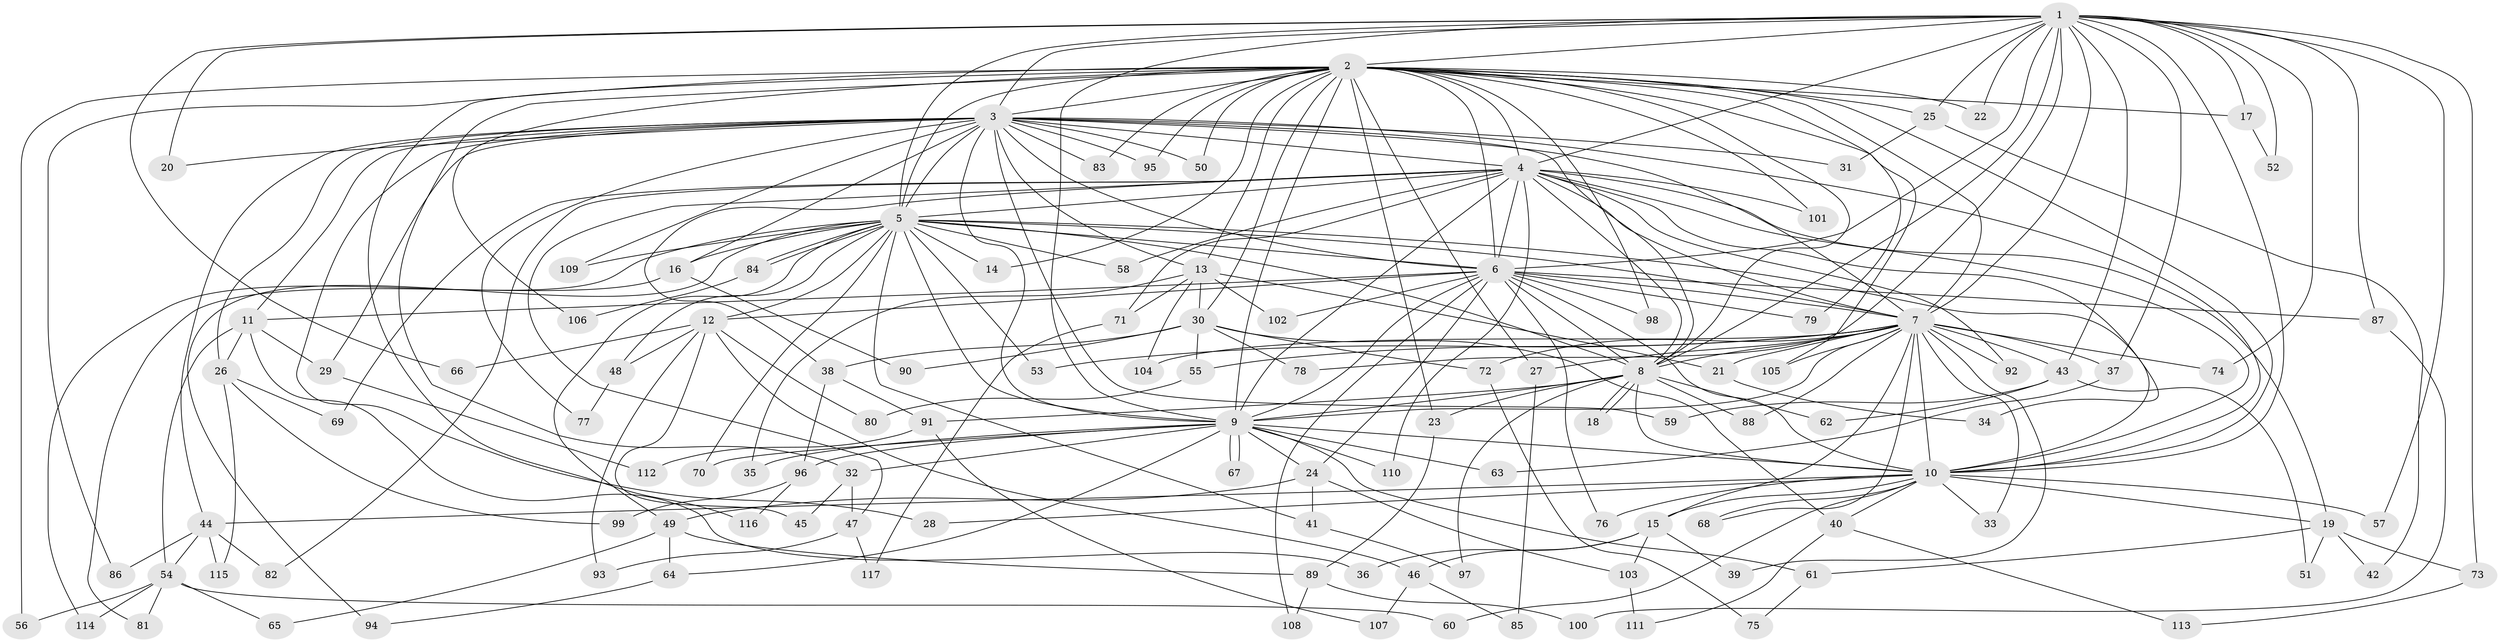 // Generated by graph-tools (version 1.1) at 2025/25/03/09/25 03:25:46]
// undirected, 117 vertices, 259 edges
graph export_dot {
graph [start="1"]
  node [color=gray90,style=filled];
  1;
  2;
  3;
  4;
  5;
  6;
  7;
  8;
  9;
  10;
  11;
  12;
  13;
  14;
  15;
  16;
  17;
  18;
  19;
  20;
  21;
  22;
  23;
  24;
  25;
  26;
  27;
  28;
  29;
  30;
  31;
  32;
  33;
  34;
  35;
  36;
  37;
  38;
  39;
  40;
  41;
  42;
  43;
  44;
  45;
  46;
  47;
  48;
  49;
  50;
  51;
  52;
  53;
  54;
  55;
  56;
  57;
  58;
  59;
  60;
  61;
  62;
  63;
  64;
  65;
  66;
  67;
  68;
  69;
  70;
  71;
  72;
  73;
  74;
  75;
  76;
  77;
  78;
  79;
  80;
  81;
  82;
  83;
  84;
  85;
  86;
  87;
  88;
  89;
  90;
  91;
  92;
  93;
  94;
  95;
  96;
  97;
  98;
  99;
  100;
  101;
  102;
  103;
  104;
  105;
  106;
  107;
  108;
  109;
  110;
  111;
  112;
  113;
  114;
  115;
  116;
  117;
  1 -- 2;
  1 -- 3;
  1 -- 4;
  1 -- 5;
  1 -- 6;
  1 -- 7;
  1 -- 8;
  1 -- 9;
  1 -- 10;
  1 -- 17;
  1 -- 20;
  1 -- 22;
  1 -- 25;
  1 -- 37;
  1 -- 43;
  1 -- 52;
  1 -- 57;
  1 -- 66;
  1 -- 73;
  1 -- 74;
  1 -- 78;
  1 -- 87;
  2 -- 3;
  2 -- 4;
  2 -- 5;
  2 -- 6;
  2 -- 7;
  2 -- 8;
  2 -- 9;
  2 -- 10;
  2 -- 13;
  2 -- 14;
  2 -- 17;
  2 -- 22;
  2 -- 23;
  2 -- 25;
  2 -- 27;
  2 -- 30;
  2 -- 32;
  2 -- 50;
  2 -- 56;
  2 -- 79;
  2 -- 83;
  2 -- 86;
  2 -- 95;
  2 -- 98;
  2 -- 101;
  2 -- 105;
  2 -- 106;
  2 -- 116;
  3 -- 4;
  3 -- 5;
  3 -- 6;
  3 -- 7;
  3 -- 8;
  3 -- 9;
  3 -- 10;
  3 -- 11;
  3 -- 13;
  3 -- 16;
  3 -- 20;
  3 -- 26;
  3 -- 28;
  3 -- 29;
  3 -- 31;
  3 -- 44;
  3 -- 50;
  3 -- 59;
  3 -- 77;
  3 -- 83;
  3 -- 95;
  3 -- 109;
  4 -- 5;
  4 -- 6;
  4 -- 7;
  4 -- 8;
  4 -- 9;
  4 -- 10;
  4 -- 19;
  4 -- 34;
  4 -- 38;
  4 -- 47;
  4 -- 58;
  4 -- 69;
  4 -- 71;
  4 -- 82;
  4 -- 92;
  4 -- 101;
  4 -- 110;
  5 -- 6;
  5 -- 7;
  5 -- 8;
  5 -- 9;
  5 -- 10;
  5 -- 12;
  5 -- 14;
  5 -- 16;
  5 -- 41;
  5 -- 48;
  5 -- 49;
  5 -- 53;
  5 -- 58;
  5 -- 70;
  5 -- 84;
  5 -- 84;
  5 -- 94;
  5 -- 109;
  5 -- 114;
  6 -- 7;
  6 -- 8;
  6 -- 9;
  6 -- 10;
  6 -- 11;
  6 -- 12;
  6 -- 24;
  6 -- 76;
  6 -- 79;
  6 -- 87;
  6 -- 98;
  6 -- 102;
  6 -- 108;
  7 -- 8;
  7 -- 9;
  7 -- 10;
  7 -- 15;
  7 -- 21;
  7 -- 27;
  7 -- 33;
  7 -- 37;
  7 -- 39;
  7 -- 43;
  7 -- 53;
  7 -- 55;
  7 -- 68;
  7 -- 72;
  7 -- 74;
  7 -- 88;
  7 -- 92;
  7 -- 104;
  7 -- 105;
  8 -- 9;
  8 -- 10;
  8 -- 18;
  8 -- 18;
  8 -- 23;
  8 -- 62;
  8 -- 88;
  8 -- 91;
  8 -- 97;
  9 -- 10;
  9 -- 24;
  9 -- 32;
  9 -- 35;
  9 -- 61;
  9 -- 63;
  9 -- 64;
  9 -- 67;
  9 -- 67;
  9 -- 70;
  9 -- 96;
  9 -- 110;
  10 -- 15;
  10 -- 19;
  10 -- 28;
  10 -- 33;
  10 -- 40;
  10 -- 44;
  10 -- 57;
  10 -- 60;
  10 -- 68;
  10 -- 76;
  11 -- 26;
  11 -- 29;
  11 -- 36;
  11 -- 54;
  12 -- 45;
  12 -- 46;
  12 -- 48;
  12 -- 66;
  12 -- 80;
  12 -- 93;
  13 -- 21;
  13 -- 30;
  13 -- 35;
  13 -- 71;
  13 -- 102;
  13 -- 104;
  15 -- 36;
  15 -- 39;
  15 -- 46;
  15 -- 103;
  16 -- 81;
  16 -- 90;
  17 -- 52;
  19 -- 42;
  19 -- 51;
  19 -- 61;
  19 -- 73;
  21 -- 34;
  23 -- 89;
  24 -- 41;
  24 -- 49;
  24 -- 103;
  25 -- 31;
  25 -- 42;
  26 -- 69;
  26 -- 99;
  26 -- 115;
  27 -- 85;
  29 -- 112;
  30 -- 38;
  30 -- 40;
  30 -- 55;
  30 -- 72;
  30 -- 78;
  30 -- 90;
  32 -- 45;
  32 -- 47;
  37 -- 63;
  38 -- 91;
  38 -- 96;
  40 -- 111;
  40 -- 113;
  41 -- 97;
  43 -- 51;
  43 -- 59;
  43 -- 62;
  44 -- 54;
  44 -- 82;
  44 -- 86;
  44 -- 115;
  46 -- 85;
  46 -- 107;
  47 -- 93;
  47 -- 117;
  48 -- 77;
  49 -- 64;
  49 -- 65;
  49 -- 89;
  54 -- 56;
  54 -- 60;
  54 -- 65;
  54 -- 81;
  54 -- 114;
  55 -- 80;
  61 -- 75;
  64 -- 94;
  71 -- 117;
  72 -- 75;
  73 -- 113;
  84 -- 106;
  87 -- 100;
  89 -- 100;
  89 -- 108;
  91 -- 107;
  91 -- 112;
  96 -- 99;
  96 -- 116;
  103 -- 111;
}
